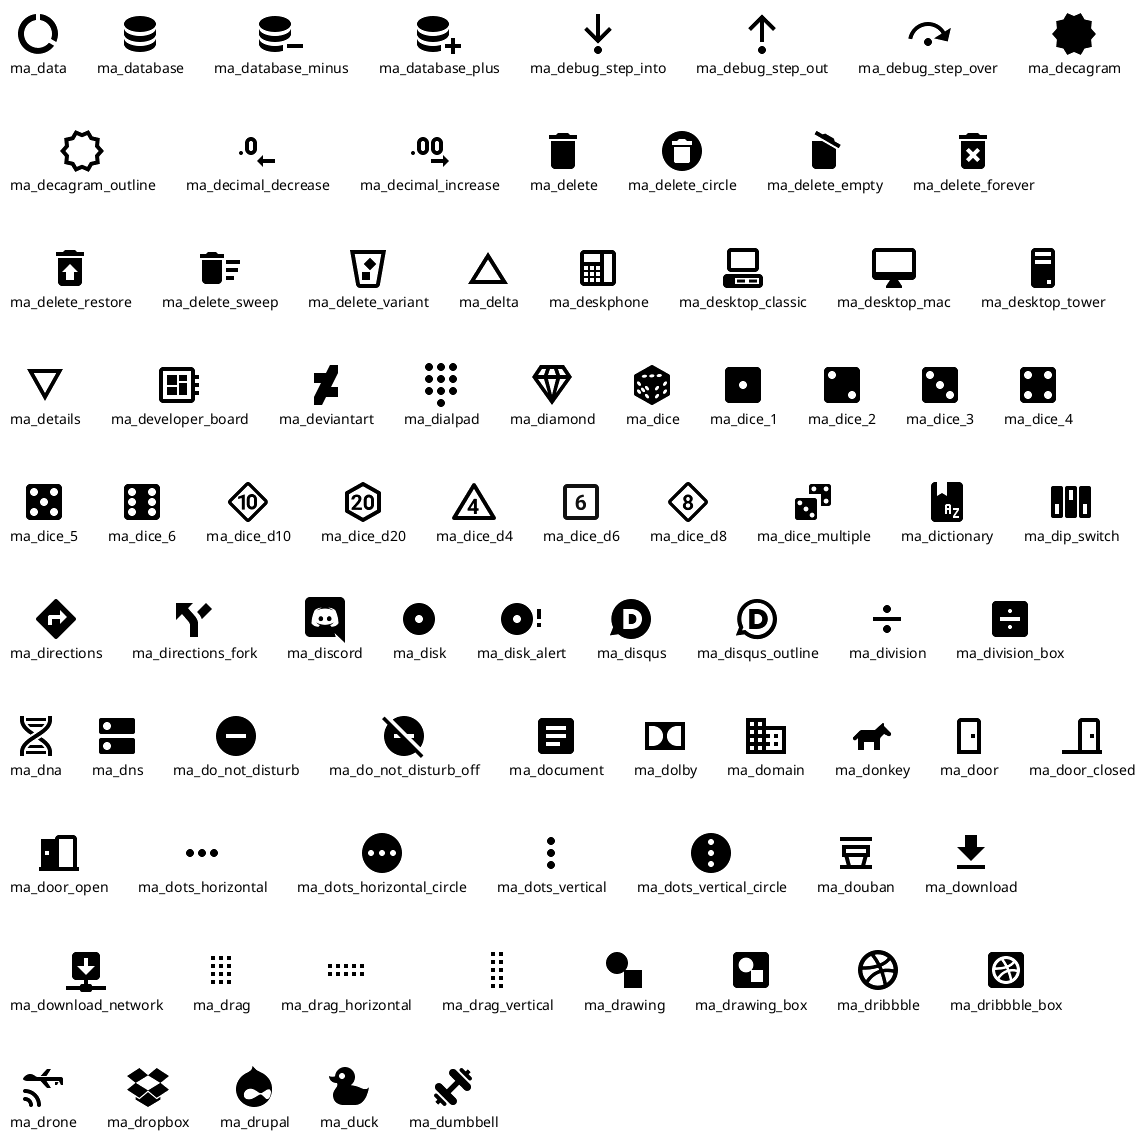 @startuml
!include <material/data>
!include <material/database>
!include <material/database_minus>
!include <material/database_plus>
!include <material/debug_step_into>
!include <material/debug_step_out>
!include <material/debug_step_over>
!include <material/decagram>
!include <material/decagram_outline>
!include <material/decimal_decrease>
!include <material/decimal_increase>
!include <material/delete>
!include <material/delete_circle>
!include <material/delete_empty>
!include <material/delete_forever>
!include <material/delete_restore>
!include <material/delete_sweep>
!include <material/delete_variant>
!include <material/delta>
!include <material/deskphone>
!include <material/desktop_classic>
!include <material/desktop_mac>
!include <material/desktop_tower>
!include <material/details>
!include <material/developer_board>
!include <material/deviantart>
!include <material/dialpad>
!include <material/diamond>
!include <material/dice>
!include <material/dice_1>
!include <material/dice_2>
!include <material/dice_3>
!include <material/dice_4>
!include <material/dice_5>
!include <material/dice_6>
!include <material/dice_d10>
!include <material/dice_d20>
!include <material/dice_d4>
!include <material/dice_d6>
!include <material/dice_d8>
!include <material/dice_multiple>
!include <material/dictionary>
!include <material/dip_switch>
!include <material/directions>
!include <material/directions_fork>
!include <material/discord>
!include <material/disk>
!include <material/disk_alert>
!include <material/disqus>
!include <material/disqus_outline>
!include <material/division>
!include <material/division_box>
!include <material/dna>
!include <material/dns>
!include <material/document>
!include <material/dolby>
!include <material/domain>
!include <material/donkey>
!include <material/do_not_disturb>
!include <material/do_not_disturb_off>
!include <material/door>
!include <material/door_closed>
!include <material/door_open>
!include <material/dots_horizontal>
!include <material/dots_horizontal_circle>
!include <material/dots_vertical>
!include <material/dots_vertical_circle>
!include <material/douban>
!include <material/download>
!include <material/download_network>
!include <material/drag>
!include <material/drag_horizontal>
!include <material/drag_vertical>
!include <material/drawing>
!include <material/drawing_box>
!include <material/dribbble>
!include <material/dribbble_box>
!include <material/drone>
!include <material/dropbox>
!include <material/drupal>
!include <material/duck>
!include <material/dumbbell>
listsprites
@enduml